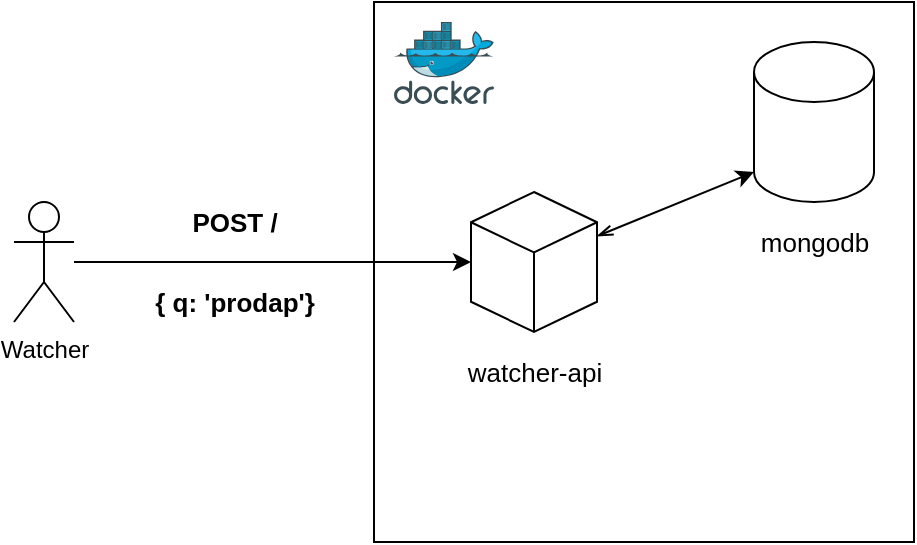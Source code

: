 <mxfile>
    <diagram id="jK4Y0-JTqPfJtiMbPYkH" name="Page-1">
        <mxGraphModel dx="347" dy="457" grid="1" gridSize="10" guides="1" tooltips="1" connect="1" arrows="1" fold="1" page="1" pageScale="1" pageWidth="850" pageHeight="1100" math="0" shadow="0">
            <root>
                <mxCell id="0"/>
                <mxCell id="1" parent="0"/>
                <mxCell id="2" value="Watcher" style="shape=umlActor;verticalLabelPosition=bottom;verticalAlign=top;html=1;outlineConnect=0;" vertex="1" parent="1">
                    <mxGeometry x="40" y="140" width="30" height="60" as="geometry"/>
                </mxCell>
                <mxCell id="4" value="" style="whiteSpace=wrap;html=1;aspect=fixed;" vertex="1" parent="1">
                    <mxGeometry x="220" y="40" width="270" height="270" as="geometry"/>
                </mxCell>
                <mxCell id="5" value="" style="shape=cylinder3;whiteSpace=wrap;html=1;boundedLbl=1;backgroundOutline=1;size=15;" vertex="1" parent="1">
                    <mxGeometry x="410" y="60" width="60" height="80" as="geometry"/>
                </mxCell>
                <mxCell id="6" value="" style="sketch=0;aspect=fixed;html=1;points=[];align=center;image;fontSize=12;image=img/lib/mscae/Docker.svg;" vertex="1" parent="1">
                    <mxGeometry x="230" y="50" width="50" height="41" as="geometry"/>
                </mxCell>
                <mxCell id="8" style="edgeStyle=none;html=1;entryX=0;entryY=1;entryDx=0;entryDy=-15;entryPerimeter=0;startArrow=openThin;startFill=0;" edge="1" parent="1" source="7" target="5">
                    <mxGeometry relative="1" as="geometry"/>
                </mxCell>
                <mxCell id="7" value="" style="html=1;whiteSpace=wrap;shape=isoCube2;backgroundOutline=1;isoAngle=15;" vertex="1" parent="1">
                    <mxGeometry x="268.5" y="135" width="63" height="70" as="geometry"/>
                </mxCell>
                <mxCell id="10" value="watcher-api" style="text;strokeColor=none;fillColor=none;html=1;fontSize=13;fontStyle=0;verticalAlign=middle;align=center;" vertex="1" parent="1">
                    <mxGeometry x="250" y="205" width="100" height="40" as="geometry"/>
                </mxCell>
                <mxCell id="11" value="mongodb" style="text;strokeColor=none;fillColor=none;html=1;fontSize=13;fontStyle=0;verticalAlign=middle;align=center;" vertex="1" parent="1">
                    <mxGeometry x="390" y="140" width="100" height="40" as="geometry"/>
                </mxCell>
                <mxCell id="12" style="edgeStyle=none;html=1;entryX=0;entryY=0.5;entryDx=0;entryDy=0;entryPerimeter=0;fontSize=13;startArrow=none;startFill=0;" edge="1" parent="1" source="2" target="7">
                    <mxGeometry relative="1" as="geometry"/>
                </mxCell>
                <mxCell id="13" value="{ q: 'prodap'}" style="text;strokeColor=none;fillColor=none;html=1;fontSize=13;fontStyle=1;verticalAlign=middle;align=center;rotation=0;" vertex="1" parent="1">
                    <mxGeometry x="100" y="170" width="100" height="40" as="geometry"/>
                </mxCell>
                <mxCell id="14" value="POST /" style="text;strokeColor=none;fillColor=none;html=1;fontSize=13;fontStyle=1;verticalAlign=middle;align=center;rotation=0;" vertex="1" parent="1">
                    <mxGeometry x="100" y="130" width="100" height="40" as="geometry"/>
                </mxCell>
            </root>
        </mxGraphModel>
    </diagram>
</mxfile>